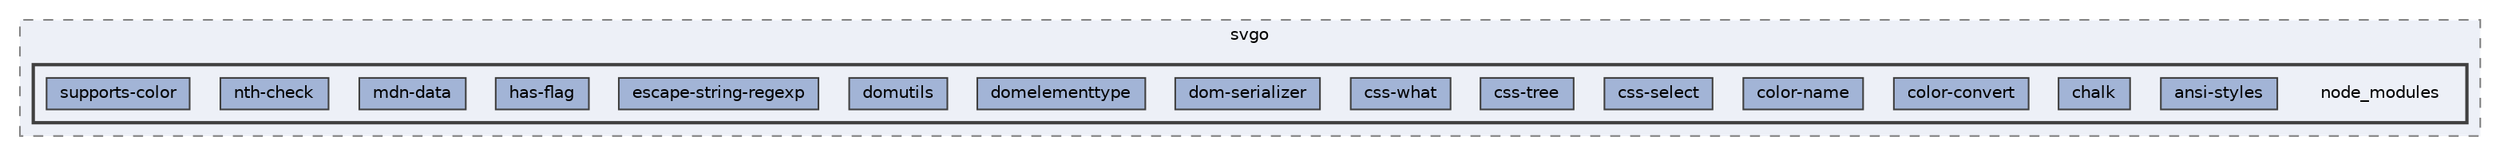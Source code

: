 digraph "pkiclassroomrescheduler/src/main/frontend/node_modules/svgo/node_modules"
{
 // LATEX_PDF_SIZE
  bgcolor="transparent";
  edge [fontname=Helvetica,fontsize=10,labelfontname=Helvetica,labelfontsize=10];
  node [fontname=Helvetica,fontsize=10,shape=box,height=0.2,width=0.4];
  compound=true
  subgraph clusterdir_f6ab4bb88a92e6bd04a2536f525f5e3d {
    graph [ bgcolor="#edf0f7", pencolor="grey50", label="svgo", fontname=Helvetica,fontsize=10 style="filled,dashed", URL="dir_f6ab4bb88a92e6bd04a2536f525f5e3d.html",tooltip=""]
  subgraph clusterdir_d208d2cb14a3c8e7f099f8c282a3646f {
    graph [ bgcolor="#edf0f7", pencolor="grey25", label="", fontname=Helvetica,fontsize=10 style="filled,bold", URL="dir_d208d2cb14a3c8e7f099f8c282a3646f.html",tooltip=""]
    dir_d208d2cb14a3c8e7f099f8c282a3646f [shape=plaintext, label="node_modules"];
  dir_7faeec69915966060cc6d9d0d55ea8de [label="ansi-styles", fillcolor="#a2b4d6", color="grey25", style="filled", URL="dir_7faeec69915966060cc6d9d0d55ea8de.html",tooltip=""];
  dir_3ae0bc708ceadb28284eaa3c2c1b0613 [label="chalk", fillcolor="#a2b4d6", color="grey25", style="filled", URL="dir_3ae0bc708ceadb28284eaa3c2c1b0613.html",tooltip=""];
  dir_ecd52764593a24626ccaf1ba6e80e49b [label="color-convert", fillcolor="#a2b4d6", color="grey25", style="filled", URL="dir_ecd52764593a24626ccaf1ba6e80e49b.html",tooltip=""];
  dir_1cc280d89164885fb68a42bd04bc2bae [label="color-name", fillcolor="#a2b4d6", color="grey25", style="filled", URL="dir_1cc280d89164885fb68a42bd04bc2bae.html",tooltip=""];
  dir_6c8b5f47efbf57708dd9fbc02a6f87c7 [label="css-select", fillcolor="#a2b4d6", color="grey25", style="filled", URL="dir_6c8b5f47efbf57708dd9fbc02a6f87c7.html",tooltip=""];
  dir_530454a083de5c22c4b90194a9cbfa8d [label="css-tree", fillcolor="#a2b4d6", color="grey25", style="filled", URL="dir_530454a083de5c22c4b90194a9cbfa8d.html",tooltip=""];
  dir_b275032500a86a5a888e2d246b9a3e84 [label="css-what", fillcolor="#a2b4d6", color="grey25", style="filled", URL="dir_b275032500a86a5a888e2d246b9a3e84.html",tooltip=""];
  dir_bf29c2879108f5b2f8a08b1a551be5d3 [label="dom-serializer", fillcolor="#a2b4d6", color="grey25", style="filled", URL="dir_bf29c2879108f5b2f8a08b1a551be5d3.html",tooltip=""];
  dir_8165c0f6db6c081ee84bce43ac728763 [label="domelementtype", fillcolor="#a2b4d6", color="grey25", style="filled", URL="dir_8165c0f6db6c081ee84bce43ac728763.html",tooltip=""];
  dir_cd7be4b848935769ec0f8b19ba53b992 [label="domutils", fillcolor="#a2b4d6", color="grey25", style="filled", URL="dir_cd7be4b848935769ec0f8b19ba53b992.html",tooltip=""];
  dir_cd1210b1d8d8d4f5243fd4587208f76f [label="escape-string-regexp", fillcolor="#a2b4d6", color="grey25", style="filled", URL="dir_cd1210b1d8d8d4f5243fd4587208f76f.html",tooltip=""];
  dir_84d664318feb8571acad1361dcb02f59 [label="has-flag", fillcolor="#a2b4d6", color="grey25", style="filled", URL="dir_84d664318feb8571acad1361dcb02f59.html",tooltip=""];
  dir_16bf4498b49b2dd4c435d51c7bc54716 [label="mdn-data", fillcolor="#a2b4d6", color="grey25", style="filled", URL="dir_16bf4498b49b2dd4c435d51c7bc54716.html",tooltip=""];
  dir_52d359c72d97031af3bceb1a8ad79227 [label="nth-check", fillcolor="#a2b4d6", color="grey25", style="filled", URL="dir_52d359c72d97031af3bceb1a8ad79227.html",tooltip=""];
  dir_7a59a3de1f500728af2c092c707295f2 [label="supports-color", fillcolor="#a2b4d6", color="grey25", style="filled", URL="dir_7a59a3de1f500728af2c092c707295f2.html",tooltip=""];
  }
  }
}
